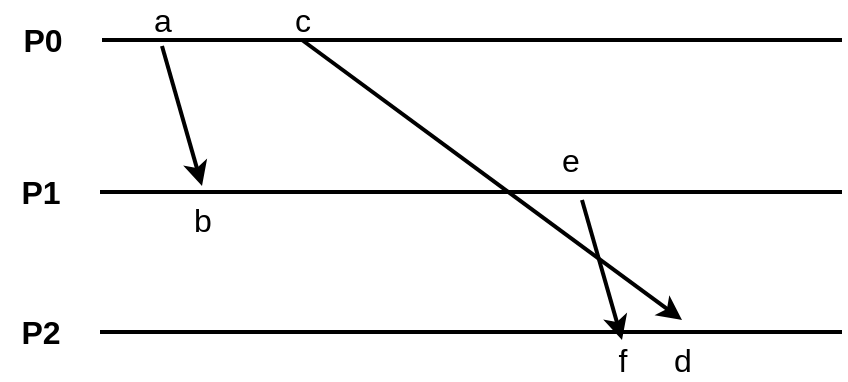 <mxfile version="15.9.4" type="github">
  <diagram name="Page-1" id="b520641d-4fe3-3701-9064-5fc419738815">
    <mxGraphModel dx="1426" dy="794" grid="1" gridSize="10" guides="1" tooltips="1" connect="1" arrows="1" fold="1" page="1" pageScale="1" pageWidth="1100" pageHeight="850" background="none" math="0" shadow="0">
      <root>
        <mxCell id="0" />
        <mxCell id="1" parent="0" />
        <mxCell id="ZViHw2USpMIrhBvI2TIL-1" value="" style="endArrow=none;html=1;rounded=0;strokeWidth=2;endFill=0;" edge="1" parent="1">
          <mxGeometry relative="1" as="geometry">
            <mxPoint x="390" y="170" as="sourcePoint" />
            <mxPoint x="760" y="170" as="targetPoint" />
          </mxGeometry>
        </mxCell>
        <mxCell id="ZViHw2USpMIrhBvI2TIL-3" value="&lt;font style=&quot;font-size: 16px&quot;&gt;&lt;b&gt;P0&lt;/b&gt;&lt;/font&gt;" style="text;html=1;align=center;verticalAlign=middle;resizable=0;points=[];autosize=1;strokeColor=none;fillColor=none;" vertex="1" parent="1">
          <mxGeometry x="340" y="160" width="40" height="20" as="geometry" />
        </mxCell>
        <mxCell id="ZViHw2USpMIrhBvI2TIL-4" value="" style="endArrow=none;html=1;rounded=0;strokeWidth=2;endFill=0;" edge="1" parent="1">
          <mxGeometry relative="1" as="geometry">
            <mxPoint x="389" y="246" as="sourcePoint" />
            <mxPoint x="760" y="246" as="targetPoint" />
          </mxGeometry>
        </mxCell>
        <mxCell id="ZViHw2USpMIrhBvI2TIL-15" value="e" style="edgeLabel;html=1;align=center;verticalAlign=middle;resizable=0;points=[];fontSize=16;" vertex="1" connectable="0" parent="ZViHw2USpMIrhBvI2TIL-4">
          <mxGeometry x="0.267" y="3" relative="1" as="geometry">
            <mxPoint y="-13" as="offset" />
          </mxGeometry>
        </mxCell>
        <mxCell id="ZViHw2USpMIrhBvI2TIL-5" value="&lt;font style=&quot;font-size: 16px&quot;&gt;&lt;b&gt;P1&lt;/b&gt;&lt;/font&gt;" style="text;html=1;align=center;verticalAlign=middle;resizable=0;points=[];autosize=1;strokeColor=none;fillColor=none;" vertex="1" parent="1">
          <mxGeometry x="339" y="236" width="40" height="20" as="geometry" />
        </mxCell>
        <mxCell id="ZViHw2USpMIrhBvI2TIL-6" value="" style="endArrow=none;html=1;rounded=0;strokeWidth=2;endFill=0;" edge="1" parent="1">
          <mxGeometry relative="1" as="geometry">
            <mxPoint x="389" y="316" as="sourcePoint" />
            <mxPoint x="760" y="316" as="targetPoint" />
          </mxGeometry>
        </mxCell>
        <mxCell id="ZViHw2USpMIrhBvI2TIL-7" value="&lt;font style=&quot;font-size: 16px&quot;&gt;&lt;b&gt;P2&lt;/b&gt;&lt;/font&gt;" style="text;html=1;align=center;verticalAlign=middle;resizable=0;points=[];autosize=1;strokeColor=none;fillColor=none;" vertex="1" parent="1">
          <mxGeometry x="339" y="306" width="40" height="20" as="geometry" />
        </mxCell>
        <mxCell id="ZViHw2USpMIrhBvI2TIL-8" value="" style="endArrow=classic;html=1;rounded=0;fontSize=16;strokeWidth=2;" edge="1" parent="1">
          <mxGeometry relative="1" as="geometry">
            <mxPoint x="420" y="173" as="sourcePoint" />
            <mxPoint x="440" y="243" as="targetPoint" />
          </mxGeometry>
        </mxCell>
        <mxCell id="ZViHw2USpMIrhBvI2TIL-10" value="a" style="text;html=1;align=center;verticalAlign=middle;resizable=0;points=[];autosize=1;strokeColor=none;fillColor=none;fontSize=16;" vertex="1" parent="1">
          <mxGeometry x="410" y="150" width="20" height="20" as="geometry" />
        </mxCell>
        <mxCell id="ZViHw2USpMIrhBvI2TIL-11" value="b" style="text;html=1;align=center;verticalAlign=middle;resizable=0;points=[];autosize=1;strokeColor=none;fillColor=none;fontSize=16;" vertex="1" parent="1">
          <mxGeometry x="430" y="250" width="20" height="20" as="geometry" />
        </mxCell>
        <mxCell id="ZViHw2USpMIrhBvI2TIL-12" value="c" style="text;html=1;align=center;verticalAlign=middle;resizable=0;points=[];autosize=1;strokeColor=none;fillColor=none;fontSize=16;" vertex="1" parent="1">
          <mxGeometry x="480" y="150" width="20" height="20" as="geometry" />
        </mxCell>
        <mxCell id="ZViHw2USpMIrhBvI2TIL-13" value="" style="endArrow=classic;html=1;rounded=0;fontSize=16;strokeWidth=2;" edge="1" parent="1">
          <mxGeometry relative="1" as="geometry">
            <mxPoint x="490" y="170" as="sourcePoint" />
            <mxPoint x="680" y="310" as="targetPoint" />
          </mxGeometry>
        </mxCell>
        <mxCell id="ZViHw2USpMIrhBvI2TIL-14" value="d" style="text;html=1;align=center;verticalAlign=middle;resizable=0;points=[];autosize=1;strokeColor=none;fillColor=none;fontSize=16;" vertex="1" parent="1">
          <mxGeometry x="670" y="320" width="20" height="20" as="geometry" />
        </mxCell>
        <mxCell id="ZViHw2USpMIrhBvI2TIL-16" value="" style="endArrow=classic;html=1;rounded=0;fontSize=16;strokeWidth=2;" edge="1" parent="1">
          <mxGeometry relative="1" as="geometry">
            <mxPoint x="630" y="250" as="sourcePoint" />
            <mxPoint x="650" y="320" as="targetPoint" />
          </mxGeometry>
        </mxCell>
        <mxCell id="ZViHw2USpMIrhBvI2TIL-17" value="f" style="text;html=1;align=center;verticalAlign=middle;resizable=0;points=[];autosize=1;strokeColor=none;fillColor=none;fontSize=16;" vertex="1" parent="1">
          <mxGeometry x="640" y="320" width="20" height="20" as="geometry" />
        </mxCell>
      </root>
    </mxGraphModel>
  </diagram>
</mxfile>
